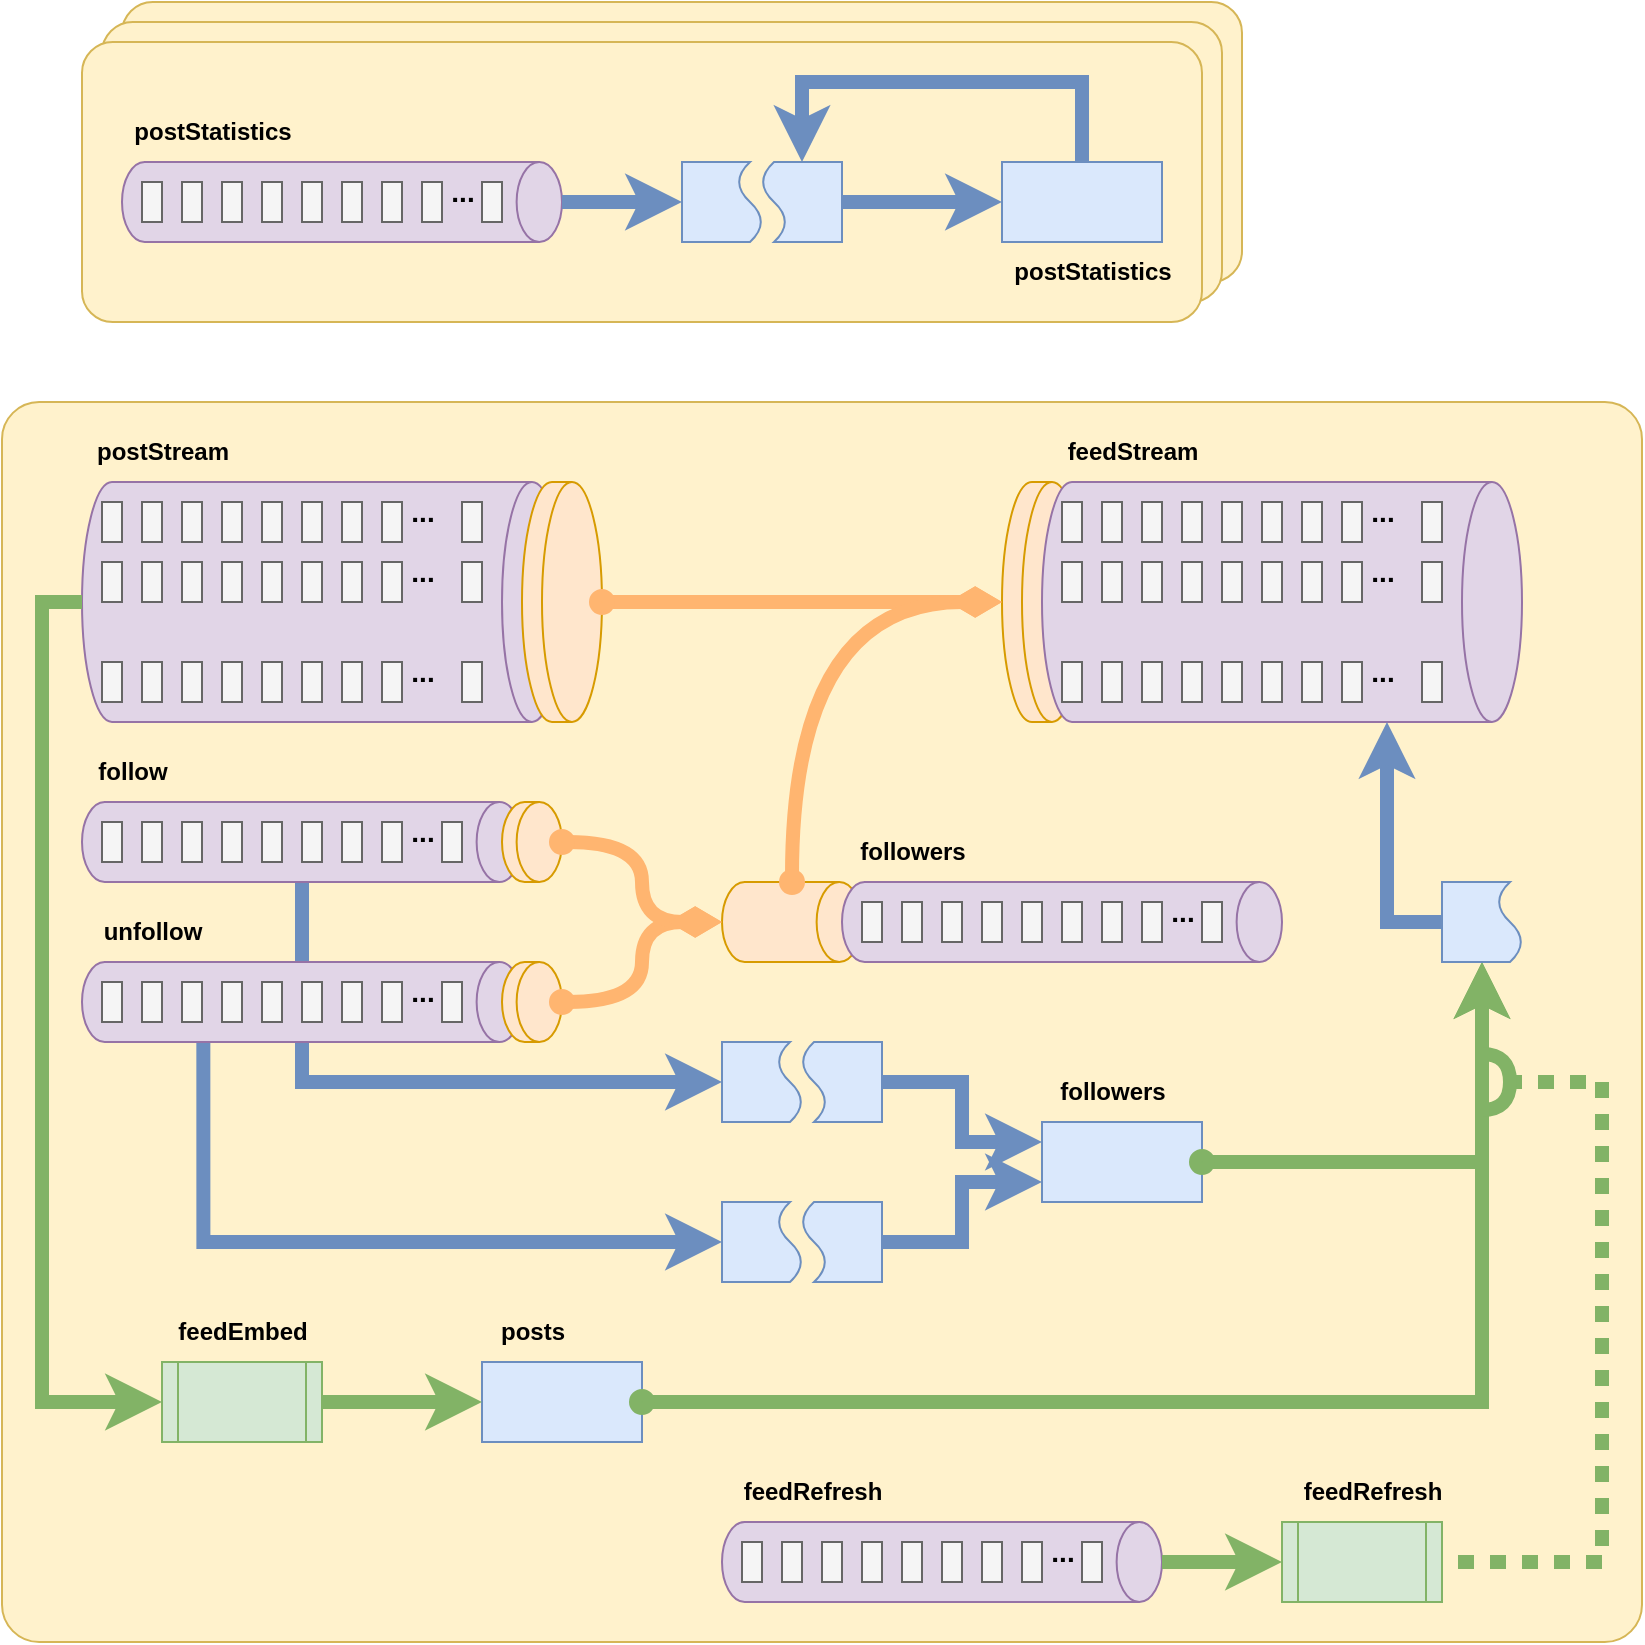<mxfile version="27.1.4">
  <diagram name="Page-1" id="P4cRexchnfpftTeTJ_rp">
    <mxGraphModel dx="1226" dy="629" grid="1" gridSize="10" guides="1" tooltips="1" connect="1" arrows="1" fold="1" page="1" pageScale="1" pageWidth="850" pageHeight="1100" math="0" shadow="0">
      <root>
        <mxCell id="0" />
        <mxCell id="1" parent="0" />
        <mxCell id="mWUIPyh_Am5T3KipkHSC-200" value="" style="rounded=1;whiteSpace=wrap;html=1;arcSize=11;fillColor=#fff2cc;strokeColor=#d6b656;" vertex="1" parent="1">
          <mxGeometry x="60" y="200" width="560" height="140" as="geometry" />
        </mxCell>
        <mxCell id="mWUIPyh_Am5T3KipkHSC-199" value="" style="rounded=1;whiteSpace=wrap;html=1;arcSize=11;fillColor=#fff2cc;strokeColor=#d6b656;" vertex="1" parent="1">
          <mxGeometry x="50" y="210" width="560" height="140" as="geometry" />
        </mxCell>
        <mxCell id="mWUIPyh_Am5T3KipkHSC-198" value="" style="rounded=1;whiteSpace=wrap;html=1;arcSize=11;fillColor=#fff2cc;strokeColor=#d6b656;" vertex="1" parent="1">
          <mxGeometry x="40" y="220" width="560" height="140" as="geometry" />
        </mxCell>
        <mxCell id="mWUIPyh_Am5T3KipkHSC-189" value="" style="rounded=1;whiteSpace=wrap;html=1;arcSize=3;fillColor=#fff2cc;strokeColor=#d6b656;" vertex="1" parent="1">
          <mxGeometry y="400" width="820" height="620" as="geometry" />
        </mxCell>
        <mxCell id="mWUIPyh_Am5T3KipkHSC-136" style="edgeStyle=orthogonalEdgeStyle;rounded=0;orthogonalLoop=1;jettySize=auto;html=1;entryX=0.5;entryY=0;entryDx=0;entryDy=0;exitX=1;exitY=0.5;exitDx=0;exitDy=0;exitPerimeter=0;fillColor=#dae8fc;strokeColor=#6c8ebf;strokeWidth=7;" edge="1" parent="1" source="mWUIPyh_Am5T3KipkHSC-56" target="mWUIPyh_Am5T3KipkHSC-129">
          <mxGeometry relative="1" as="geometry" />
        </mxCell>
        <mxCell id="mWUIPyh_Am5T3KipkHSC-137" style="edgeStyle=orthogonalEdgeStyle;rounded=0;orthogonalLoop=1;jettySize=auto;html=1;entryX=0.5;entryY=0;entryDx=0;entryDy=0;exitX=1;exitY=0;exitDx=0;exitDy=159.328;exitPerimeter=0;fillColor=#dae8fc;strokeColor=#6c8ebf;strokeWidth=7;" edge="1" parent="1" source="mWUIPyh_Am5T3KipkHSC-93" target="mWUIPyh_Am5T3KipkHSC-131">
          <mxGeometry relative="1" as="geometry" />
        </mxCell>
        <mxCell id="mWUIPyh_Am5T3KipkHSC-123" value="" style="shape=cylinder3;whiteSpace=wrap;html=1;boundedLbl=1;backgroundOutline=1;size=15;fillColor=#ffe6cc;strokeColor=#d79b00;direction=south;" vertex="1" parent="1">
          <mxGeometry x="500" y="440" width="40" height="120" as="geometry" />
        </mxCell>
        <mxCell id="mWUIPyh_Am5T3KipkHSC-119" value="" style="shape=cylinder3;whiteSpace=wrap;html=1;boundedLbl=1;backgroundOutline=1;size=11.345;direction=south;fillColor=#ffe6cc;strokeColor=#d79b00;" vertex="1" parent="1">
          <mxGeometry x="360" y="640" width="70" height="40" as="geometry" />
        </mxCell>
        <mxCell id="mWUIPyh_Am5T3KipkHSC-58" value="" style="group" vertex="1" connectable="0" parent="1">
          <mxGeometry x="40" y="600" width="220" height="40" as="geometry" />
        </mxCell>
        <mxCell id="mWUIPyh_Am5T3KipkHSC-56" value="" style="shape=cylinder3;whiteSpace=wrap;html=1;boundedLbl=1;backgroundOutline=1;size=11.345;direction=south;fillColor=#e1d5e7;strokeColor=#9673a6;" vertex="1" parent="mWUIPyh_Am5T3KipkHSC-58">
          <mxGeometry width="220" height="40" as="geometry" />
        </mxCell>
        <mxCell id="mWUIPyh_Am5T3KipkHSC-54" value="" style="group" vertex="1" connectable="0" parent="mWUIPyh_Am5T3KipkHSC-58">
          <mxGeometry x="10" width="190" height="30" as="geometry" />
        </mxCell>
        <mxCell id="mWUIPyh_Am5T3KipkHSC-44" value="" style="rounded=0;whiteSpace=wrap;html=1;fillColor=#f5f5f5;fontColor=#333333;strokeColor=#666666;direction=south;" vertex="1" parent="mWUIPyh_Am5T3KipkHSC-54">
          <mxGeometry y="10" width="10" height="20" as="geometry" />
        </mxCell>
        <mxCell id="mWUIPyh_Am5T3KipkHSC-45" value="" style="rounded=0;whiteSpace=wrap;html=1;fillColor=#f5f5f5;fontColor=#333333;strokeColor=#666666;direction=south;" vertex="1" parent="mWUIPyh_Am5T3KipkHSC-54">
          <mxGeometry x="20" y="10" width="10" height="20" as="geometry" />
        </mxCell>
        <mxCell id="mWUIPyh_Am5T3KipkHSC-46" value="" style="rounded=0;whiteSpace=wrap;html=1;fillColor=#f5f5f5;fontColor=#333333;strokeColor=#666666;direction=south;" vertex="1" parent="mWUIPyh_Am5T3KipkHSC-54">
          <mxGeometry x="40" y="10" width="10" height="20" as="geometry" />
        </mxCell>
        <mxCell id="mWUIPyh_Am5T3KipkHSC-47" value="" style="rounded=0;whiteSpace=wrap;html=1;fillColor=#f5f5f5;fontColor=#333333;strokeColor=#666666;direction=south;" vertex="1" parent="mWUIPyh_Am5T3KipkHSC-54">
          <mxGeometry x="60" y="10" width="10" height="20" as="geometry" />
        </mxCell>
        <mxCell id="mWUIPyh_Am5T3KipkHSC-48" value="" style="rounded=0;whiteSpace=wrap;html=1;fillColor=#f5f5f5;fontColor=#333333;strokeColor=#666666;direction=south;" vertex="1" parent="mWUIPyh_Am5T3KipkHSC-54">
          <mxGeometry x="80" y="10" width="10" height="20" as="geometry" />
        </mxCell>
        <mxCell id="mWUIPyh_Am5T3KipkHSC-49" value="" style="rounded=0;whiteSpace=wrap;html=1;fillColor=#f5f5f5;fontColor=#333333;strokeColor=#666666;direction=south;" vertex="1" parent="mWUIPyh_Am5T3KipkHSC-54">
          <mxGeometry x="100" y="10" width="10" height="20" as="geometry" />
        </mxCell>
        <mxCell id="mWUIPyh_Am5T3KipkHSC-50" value="" style="rounded=0;whiteSpace=wrap;html=1;fillColor=#f5f5f5;fontColor=#333333;strokeColor=#666666;direction=south;" vertex="1" parent="mWUIPyh_Am5T3KipkHSC-54">
          <mxGeometry x="120" y="10" width="10" height="20" as="geometry" />
        </mxCell>
        <mxCell id="mWUIPyh_Am5T3KipkHSC-51" value="" style="rounded=0;whiteSpace=wrap;html=1;fillColor=#f5f5f5;fontColor=#333333;strokeColor=#666666;direction=south;" vertex="1" parent="mWUIPyh_Am5T3KipkHSC-54">
          <mxGeometry x="140" y="10" width="10" height="20" as="geometry" />
        </mxCell>
        <mxCell id="mWUIPyh_Am5T3KipkHSC-52" value="" style="rounded=0;whiteSpace=wrap;html=1;fillColor=#f5f5f5;fontColor=#333333;strokeColor=#666666;direction=south;" vertex="1" parent="mWUIPyh_Am5T3KipkHSC-54">
          <mxGeometry x="170" y="10" width="10" height="20" as="geometry" />
        </mxCell>
        <mxCell id="mWUIPyh_Am5T3KipkHSC-53" value="&lt;b&gt;&lt;font style=&quot;font-size: 14px;&quot;&gt;...&lt;/font&gt;&lt;/b&gt;" style="text;html=1;align=center;verticalAlign=middle;resizable=0;points=[];autosize=1;strokeColor=none;fillColor=none;" vertex="1" parent="mWUIPyh_Am5T3KipkHSC-54">
          <mxGeometry x="140" width="40" height="30" as="geometry" />
        </mxCell>
        <mxCell id="mWUIPyh_Am5T3KipkHSC-55" value="" style="group" vertex="1" connectable="0" parent="1">
          <mxGeometry x="40" y="440" width="240" height="120" as="geometry" />
        </mxCell>
        <mxCell id="mWUIPyh_Am5T3KipkHSC-1" value="" style="shape=cylinder3;whiteSpace=wrap;html=1;boundedLbl=1;backgroundOutline=1;size=15;fillColor=#e1d5e7;strokeColor=#9673a6;direction=south;" vertex="1" parent="mWUIPyh_Am5T3KipkHSC-55">
          <mxGeometry width="240" height="120" as="geometry" />
        </mxCell>
        <mxCell id="mWUIPyh_Am5T3KipkHSC-14" value="" style="rounded=0;whiteSpace=wrap;html=1;fillColor=#f5f5f5;fontColor=#333333;strokeColor=#666666;direction=south;" vertex="1" parent="mWUIPyh_Am5T3KipkHSC-55">
          <mxGeometry x="10" y="10" width="10" height="20" as="geometry" />
        </mxCell>
        <mxCell id="mWUIPyh_Am5T3KipkHSC-15" value="" style="rounded=0;whiteSpace=wrap;html=1;fillColor=#f5f5f5;fontColor=#333333;strokeColor=#666666;direction=south;" vertex="1" parent="mWUIPyh_Am5T3KipkHSC-55">
          <mxGeometry x="30" y="10" width="10" height="20" as="geometry" />
        </mxCell>
        <mxCell id="mWUIPyh_Am5T3KipkHSC-16" value="" style="rounded=0;whiteSpace=wrap;html=1;fillColor=#f5f5f5;fontColor=#333333;strokeColor=#666666;direction=south;" vertex="1" parent="mWUIPyh_Am5T3KipkHSC-55">
          <mxGeometry x="50" y="10" width="10" height="20" as="geometry" />
        </mxCell>
        <mxCell id="mWUIPyh_Am5T3KipkHSC-17" value="" style="rounded=0;whiteSpace=wrap;html=1;fillColor=#f5f5f5;fontColor=#333333;strokeColor=#666666;direction=south;" vertex="1" parent="mWUIPyh_Am5T3KipkHSC-55">
          <mxGeometry x="70" y="10" width="10" height="20" as="geometry" />
        </mxCell>
        <mxCell id="mWUIPyh_Am5T3KipkHSC-18" value="" style="rounded=0;whiteSpace=wrap;html=1;fillColor=#f5f5f5;fontColor=#333333;strokeColor=#666666;direction=south;" vertex="1" parent="mWUIPyh_Am5T3KipkHSC-55">
          <mxGeometry x="90" y="10" width="10" height="20" as="geometry" />
        </mxCell>
        <mxCell id="mWUIPyh_Am5T3KipkHSC-19" value="" style="rounded=0;whiteSpace=wrap;html=1;fillColor=#f5f5f5;fontColor=#333333;strokeColor=#666666;direction=south;" vertex="1" parent="mWUIPyh_Am5T3KipkHSC-55">
          <mxGeometry x="110" y="10" width="10" height="20" as="geometry" />
        </mxCell>
        <mxCell id="mWUIPyh_Am5T3KipkHSC-20" value="" style="rounded=0;whiteSpace=wrap;html=1;fillColor=#f5f5f5;fontColor=#333333;strokeColor=#666666;direction=south;" vertex="1" parent="mWUIPyh_Am5T3KipkHSC-55">
          <mxGeometry x="130" y="10" width="10" height="20" as="geometry" />
        </mxCell>
        <mxCell id="mWUIPyh_Am5T3KipkHSC-21" value="" style="rounded=0;whiteSpace=wrap;html=1;fillColor=#f5f5f5;fontColor=#333333;strokeColor=#666666;direction=south;" vertex="1" parent="mWUIPyh_Am5T3KipkHSC-55">
          <mxGeometry x="150" y="10" width="10" height="20" as="geometry" />
        </mxCell>
        <mxCell id="mWUIPyh_Am5T3KipkHSC-22" value="" style="rounded=0;whiteSpace=wrap;html=1;fillColor=#f5f5f5;fontColor=#333333;strokeColor=#666666;direction=south;" vertex="1" parent="mWUIPyh_Am5T3KipkHSC-55">
          <mxGeometry x="190" y="10" width="10" height="20" as="geometry" />
        </mxCell>
        <mxCell id="mWUIPyh_Am5T3KipkHSC-23" value="&lt;b&gt;&lt;font style=&quot;font-size: 14px;&quot;&gt;...&lt;/font&gt;&lt;/b&gt;" style="text;html=1;align=center;verticalAlign=middle;resizable=0;points=[];autosize=1;strokeColor=none;fillColor=none;" vertex="1" parent="mWUIPyh_Am5T3KipkHSC-55">
          <mxGeometry x="150" width="40" height="30" as="geometry" />
        </mxCell>
        <mxCell id="mWUIPyh_Am5T3KipkHSC-24" value="" style="rounded=0;whiteSpace=wrap;html=1;fillColor=#f5f5f5;fontColor=#333333;strokeColor=#666666;direction=south;" vertex="1" parent="mWUIPyh_Am5T3KipkHSC-55">
          <mxGeometry x="10" y="40" width="10" height="20" as="geometry" />
        </mxCell>
        <mxCell id="mWUIPyh_Am5T3KipkHSC-25" value="" style="rounded=0;whiteSpace=wrap;html=1;fillColor=#f5f5f5;fontColor=#333333;strokeColor=#666666;direction=south;" vertex="1" parent="mWUIPyh_Am5T3KipkHSC-55">
          <mxGeometry x="30" y="40" width="10" height="20" as="geometry" />
        </mxCell>
        <mxCell id="mWUIPyh_Am5T3KipkHSC-26" value="" style="rounded=0;whiteSpace=wrap;html=1;fillColor=#f5f5f5;fontColor=#333333;strokeColor=#666666;direction=south;" vertex="1" parent="mWUIPyh_Am5T3KipkHSC-55">
          <mxGeometry x="50" y="40" width="10" height="20" as="geometry" />
        </mxCell>
        <mxCell id="mWUIPyh_Am5T3KipkHSC-27" value="" style="rounded=0;whiteSpace=wrap;html=1;fillColor=#f5f5f5;fontColor=#333333;strokeColor=#666666;direction=south;" vertex="1" parent="mWUIPyh_Am5T3KipkHSC-55">
          <mxGeometry x="70" y="40" width="10" height="20" as="geometry" />
        </mxCell>
        <mxCell id="mWUIPyh_Am5T3KipkHSC-28" value="" style="rounded=0;whiteSpace=wrap;html=1;fillColor=#f5f5f5;fontColor=#333333;strokeColor=#666666;direction=south;" vertex="1" parent="mWUIPyh_Am5T3KipkHSC-55">
          <mxGeometry x="90" y="40" width="10" height="20" as="geometry" />
        </mxCell>
        <mxCell id="mWUIPyh_Am5T3KipkHSC-29" value="" style="rounded=0;whiteSpace=wrap;html=1;fillColor=#f5f5f5;fontColor=#333333;strokeColor=#666666;direction=south;" vertex="1" parent="mWUIPyh_Am5T3KipkHSC-55">
          <mxGeometry x="110" y="40" width="10" height="20" as="geometry" />
        </mxCell>
        <mxCell id="mWUIPyh_Am5T3KipkHSC-30" value="" style="rounded=0;whiteSpace=wrap;html=1;fillColor=#f5f5f5;fontColor=#333333;strokeColor=#666666;direction=south;" vertex="1" parent="mWUIPyh_Am5T3KipkHSC-55">
          <mxGeometry x="130" y="40" width="10" height="20" as="geometry" />
        </mxCell>
        <mxCell id="mWUIPyh_Am5T3KipkHSC-31" value="" style="rounded=0;whiteSpace=wrap;html=1;fillColor=#f5f5f5;fontColor=#333333;strokeColor=#666666;direction=south;" vertex="1" parent="mWUIPyh_Am5T3KipkHSC-55">
          <mxGeometry x="150" y="40" width="10" height="20" as="geometry" />
        </mxCell>
        <mxCell id="mWUIPyh_Am5T3KipkHSC-32" value="" style="rounded=0;whiteSpace=wrap;html=1;fillColor=#f5f5f5;fontColor=#333333;strokeColor=#666666;direction=south;" vertex="1" parent="mWUIPyh_Am5T3KipkHSC-55">
          <mxGeometry x="190" y="40" width="10" height="20" as="geometry" />
        </mxCell>
        <mxCell id="mWUIPyh_Am5T3KipkHSC-33" value="&lt;b&gt;&lt;font style=&quot;font-size: 14px;&quot;&gt;...&lt;/font&gt;&lt;/b&gt;" style="text;html=1;align=center;verticalAlign=middle;resizable=0;points=[];autosize=1;strokeColor=none;fillColor=none;" vertex="1" parent="mWUIPyh_Am5T3KipkHSC-55">
          <mxGeometry x="150" y="30" width="40" height="30" as="geometry" />
        </mxCell>
        <mxCell id="mWUIPyh_Am5T3KipkHSC-34" value="" style="rounded=0;whiteSpace=wrap;html=1;fillColor=#f5f5f5;fontColor=#333333;strokeColor=#666666;direction=south;" vertex="1" parent="mWUIPyh_Am5T3KipkHSC-55">
          <mxGeometry x="10" y="90" width="10" height="20" as="geometry" />
        </mxCell>
        <mxCell id="mWUIPyh_Am5T3KipkHSC-35" value="" style="rounded=0;whiteSpace=wrap;html=1;fillColor=#f5f5f5;fontColor=#333333;strokeColor=#666666;direction=south;" vertex="1" parent="mWUIPyh_Am5T3KipkHSC-55">
          <mxGeometry x="30" y="90" width="10" height="20" as="geometry" />
        </mxCell>
        <mxCell id="mWUIPyh_Am5T3KipkHSC-36" value="" style="rounded=0;whiteSpace=wrap;html=1;fillColor=#f5f5f5;fontColor=#333333;strokeColor=#666666;direction=south;" vertex="1" parent="mWUIPyh_Am5T3KipkHSC-55">
          <mxGeometry x="50" y="90" width="10" height="20" as="geometry" />
        </mxCell>
        <mxCell id="mWUIPyh_Am5T3KipkHSC-37" value="" style="rounded=0;whiteSpace=wrap;html=1;fillColor=#f5f5f5;fontColor=#333333;strokeColor=#666666;direction=south;" vertex="1" parent="mWUIPyh_Am5T3KipkHSC-55">
          <mxGeometry x="70" y="90" width="10" height="20" as="geometry" />
        </mxCell>
        <mxCell id="mWUIPyh_Am5T3KipkHSC-38" value="" style="rounded=0;whiteSpace=wrap;html=1;fillColor=#f5f5f5;fontColor=#333333;strokeColor=#666666;direction=south;" vertex="1" parent="mWUIPyh_Am5T3KipkHSC-55">
          <mxGeometry x="90" y="90" width="10" height="20" as="geometry" />
        </mxCell>
        <mxCell id="mWUIPyh_Am5T3KipkHSC-39" value="" style="rounded=0;whiteSpace=wrap;html=1;fillColor=#f5f5f5;fontColor=#333333;strokeColor=#666666;direction=south;" vertex="1" parent="mWUIPyh_Am5T3KipkHSC-55">
          <mxGeometry x="110" y="90" width="10" height="20" as="geometry" />
        </mxCell>
        <mxCell id="mWUIPyh_Am5T3KipkHSC-40" value="" style="rounded=0;whiteSpace=wrap;html=1;fillColor=#f5f5f5;fontColor=#333333;strokeColor=#666666;direction=south;" vertex="1" parent="mWUIPyh_Am5T3KipkHSC-55">
          <mxGeometry x="130" y="90" width="10" height="20" as="geometry" />
        </mxCell>
        <mxCell id="mWUIPyh_Am5T3KipkHSC-41" value="" style="rounded=0;whiteSpace=wrap;html=1;fillColor=#f5f5f5;fontColor=#333333;strokeColor=#666666;direction=south;" vertex="1" parent="mWUIPyh_Am5T3KipkHSC-55">
          <mxGeometry x="150" y="90" width="10" height="20" as="geometry" />
        </mxCell>
        <mxCell id="mWUIPyh_Am5T3KipkHSC-42" value="" style="rounded=0;whiteSpace=wrap;html=1;fillColor=#f5f5f5;fontColor=#333333;strokeColor=#666666;direction=south;" vertex="1" parent="mWUIPyh_Am5T3KipkHSC-55">
          <mxGeometry x="190" y="90" width="10" height="20" as="geometry" />
        </mxCell>
        <mxCell id="mWUIPyh_Am5T3KipkHSC-43" value="&lt;b&gt;&lt;font style=&quot;font-size: 14px;&quot;&gt;...&lt;/font&gt;&lt;/b&gt;" style="text;html=1;align=center;verticalAlign=middle;resizable=0;points=[];autosize=1;strokeColor=none;fillColor=none;" vertex="1" parent="mWUIPyh_Am5T3KipkHSC-55">
          <mxGeometry x="150" y="80" width="40" height="30" as="geometry" />
        </mxCell>
        <mxCell id="mWUIPyh_Am5T3KipkHSC-57" value="" style="shape=cylinder3;whiteSpace=wrap;html=1;boundedLbl=1;backgroundOutline=1;size=11.345;direction=south;fillColor=#ffe6cc;strokeColor=#d79b00;" vertex="1" parent="1">
          <mxGeometry x="250" y="600" width="30" height="40" as="geometry" />
        </mxCell>
        <mxCell id="mWUIPyh_Am5T3KipkHSC-59" value="" style="shape=cylinder3;whiteSpace=wrap;html=1;boundedLbl=1;backgroundOutline=1;size=15;fillColor=#ffe6cc;strokeColor=#d79b00;direction=south;" vertex="1" parent="1">
          <mxGeometry x="260" y="440" width="40" height="120" as="geometry" />
        </mxCell>
        <mxCell id="mWUIPyh_Am5T3KipkHSC-60" value="" style="group" vertex="1" connectable="0" parent="1">
          <mxGeometry x="520" y="440" width="240" height="120" as="geometry" />
        </mxCell>
        <mxCell id="mWUIPyh_Am5T3KipkHSC-61" value="" style="shape=cylinder3;whiteSpace=wrap;html=1;boundedLbl=1;backgroundOutline=1;size=15;fillColor=#e1d5e7;strokeColor=#9673a6;direction=south;" vertex="1" parent="mWUIPyh_Am5T3KipkHSC-60">
          <mxGeometry width="240" height="120" as="geometry" />
        </mxCell>
        <mxCell id="mWUIPyh_Am5T3KipkHSC-62" value="" style="rounded=0;whiteSpace=wrap;html=1;fillColor=#f5f5f5;fontColor=#333333;strokeColor=#666666;direction=south;" vertex="1" parent="mWUIPyh_Am5T3KipkHSC-60">
          <mxGeometry x="10" y="10" width="10" height="20" as="geometry" />
        </mxCell>
        <mxCell id="mWUIPyh_Am5T3KipkHSC-63" value="" style="rounded=0;whiteSpace=wrap;html=1;fillColor=#f5f5f5;fontColor=#333333;strokeColor=#666666;direction=south;" vertex="1" parent="mWUIPyh_Am5T3KipkHSC-60">
          <mxGeometry x="30" y="10" width="10" height="20" as="geometry" />
        </mxCell>
        <mxCell id="mWUIPyh_Am5T3KipkHSC-64" value="" style="rounded=0;whiteSpace=wrap;html=1;fillColor=#f5f5f5;fontColor=#333333;strokeColor=#666666;direction=south;" vertex="1" parent="mWUIPyh_Am5T3KipkHSC-60">
          <mxGeometry x="50" y="10" width="10" height="20" as="geometry" />
        </mxCell>
        <mxCell id="mWUIPyh_Am5T3KipkHSC-65" value="" style="rounded=0;whiteSpace=wrap;html=1;fillColor=#f5f5f5;fontColor=#333333;strokeColor=#666666;direction=south;" vertex="1" parent="mWUIPyh_Am5T3KipkHSC-60">
          <mxGeometry x="70" y="10" width="10" height="20" as="geometry" />
        </mxCell>
        <mxCell id="mWUIPyh_Am5T3KipkHSC-66" value="" style="rounded=0;whiteSpace=wrap;html=1;fillColor=#f5f5f5;fontColor=#333333;strokeColor=#666666;direction=south;" vertex="1" parent="mWUIPyh_Am5T3KipkHSC-60">
          <mxGeometry x="90" y="10" width="10" height="20" as="geometry" />
        </mxCell>
        <mxCell id="mWUIPyh_Am5T3KipkHSC-67" value="" style="rounded=0;whiteSpace=wrap;html=1;fillColor=#f5f5f5;fontColor=#333333;strokeColor=#666666;direction=south;" vertex="1" parent="mWUIPyh_Am5T3KipkHSC-60">
          <mxGeometry x="110" y="10" width="10" height="20" as="geometry" />
        </mxCell>
        <mxCell id="mWUIPyh_Am5T3KipkHSC-68" value="" style="rounded=0;whiteSpace=wrap;html=1;fillColor=#f5f5f5;fontColor=#333333;strokeColor=#666666;direction=south;" vertex="1" parent="mWUIPyh_Am5T3KipkHSC-60">
          <mxGeometry x="130" y="10" width="10" height="20" as="geometry" />
        </mxCell>
        <mxCell id="mWUIPyh_Am5T3KipkHSC-69" value="" style="rounded=0;whiteSpace=wrap;html=1;fillColor=#f5f5f5;fontColor=#333333;strokeColor=#666666;direction=south;" vertex="1" parent="mWUIPyh_Am5T3KipkHSC-60">
          <mxGeometry x="150" y="10" width="10" height="20" as="geometry" />
        </mxCell>
        <mxCell id="mWUIPyh_Am5T3KipkHSC-70" value="" style="rounded=0;whiteSpace=wrap;html=1;fillColor=#f5f5f5;fontColor=#333333;strokeColor=#666666;direction=south;" vertex="1" parent="mWUIPyh_Am5T3KipkHSC-60">
          <mxGeometry x="190" y="10" width="10" height="20" as="geometry" />
        </mxCell>
        <mxCell id="mWUIPyh_Am5T3KipkHSC-71" value="&lt;b&gt;&lt;font style=&quot;font-size: 14px;&quot;&gt;...&lt;/font&gt;&lt;/b&gt;" style="text;html=1;align=center;verticalAlign=middle;resizable=0;points=[];autosize=1;strokeColor=none;fillColor=none;" vertex="1" parent="mWUIPyh_Am5T3KipkHSC-60">
          <mxGeometry x="150" width="40" height="30" as="geometry" />
        </mxCell>
        <mxCell id="mWUIPyh_Am5T3KipkHSC-72" value="" style="rounded=0;whiteSpace=wrap;html=1;fillColor=#f5f5f5;fontColor=#333333;strokeColor=#666666;direction=south;" vertex="1" parent="mWUIPyh_Am5T3KipkHSC-60">
          <mxGeometry x="10" y="40" width="10" height="20" as="geometry" />
        </mxCell>
        <mxCell id="mWUIPyh_Am5T3KipkHSC-73" value="" style="rounded=0;whiteSpace=wrap;html=1;fillColor=#f5f5f5;fontColor=#333333;strokeColor=#666666;direction=south;" vertex="1" parent="mWUIPyh_Am5T3KipkHSC-60">
          <mxGeometry x="30" y="40" width="10" height="20" as="geometry" />
        </mxCell>
        <mxCell id="mWUIPyh_Am5T3KipkHSC-74" value="" style="rounded=0;whiteSpace=wrap;html=1;fillColor=#f5f5f5;fontColor=#333333;strokeColor=#666666;direction=south;" vertex="1" parent="mWUIPyh_Am5T3KipkHSC-60">
          <mxGeometry x="50" y="40" width="10" height="20" as="geometry" />
        </mxCell>
        <mxCell id="mWUIPyh_Am5T3KipkHSC-75" value="" style="rounded=0;whiteSpace=wrap;html=1;fillColor=#f5f5f5;fontColor=#333333;strokeColor=#666666;direction=south;" vertex="1" parent="mWUIPyh_Am5T3KipkHSC-60">
          <mxGeometry x="70" y="40" width="10" height="20" as="geometry" />
        </mxCell>
        <mxCell id="mWUIPyh_Am5T3KipkHSC-76" value="" style="rounded=0;whiteSpace=wrap;html=1;fillColor=#f5f5f5;fontColor=#333333;strokeColor=#666666;direction=south;" vertex="1" parent="mWUIPyh_Am5T3KipkHSC-60">
          <mxGeometry x="90" y="40" width="10" height="20" as="geometry" />
        </mxCell>
        <mxCell id="mWUIPyh_Am5T3KipkHSC-77" value="" style="rounded=0;whiteSpace=wrap;html=1;fillColor=#f5f5f5;fontColor=#333333;strokeColor=#666666;direction=south;" vertex="1" parent="mWUIPyh_Am5T3KipkHSC-60">
          <mxGeometry x="110" y="40" width="10" height="20" as="geometry" />
        </mxCell>
        <mxCell id="mWUIPyh_Am5T3KipkHSC-78" value="" style="rounded=0;whiteSpace=wrap;html=1;fillColor=#f5f5f5;fontColor=#333333;strokeColor=#666666;direction=south;" vertex="1" parent="mWUIPyh_Am5T3KipkHSC-60">
          <mxGeometry x="130" y="40" width="10" height="20" as="geometry" />
        </mxCell>
        <mxCell id="mWUIPyh_Am5T3KipkHSC-79" value="" style="rounded=0;whiteSpace=wrap;html=1;fillColor=#f5f5f5;fontColor=#333333;strokeColor=#666666;direction=south;" vertex="1" parent="mWUIPyh_Am5T3KipkHSC-60">
          <mxGeometry x="150" y="40" width="10" height="20" as="geometry" />
        </mxCell>
        <mxCell id="mWUIPyh_Am5T3KipkHSC-80" value="" style="rounded=0;whiteSpace=wrap;html=1;fillColor=#f5f5f5;fontColor=#333333;strokeColor=#666666;direction=south;" vertex="1" parent="mWUIPyh_Am5T3KipkHSC-60">
          <mxGeometry x="190" y="40" width="10" height="20" as="geometry" />
        </mxCell>
        <mxCell id="mWUIPyh_Am5T3KipkHSC-81" value="&lt;b&gt;&lt;font style=&quot;font-size: 14px;&quot;&gt;...&lt;/font&gt;&lt;/b&gt;" style="text;html=1;align=center;verticalAlign=middle;resizable=0;points=[];autosize=1;strokeColor=none;fillColor=none;" vertex="1" parent="mWUIPyh_Am5T3KipkHSC-60">
          <mxGeometry x="150" y="30" width="40" height="30" as="geometry" />
        </mxCell>
        <mxCell id="mWUIPyh_Am5T3KipkHSC-82" value="" style="rounded=0;whiteSpace=wrap;html=1;fillColor=#f5f5f5;fontColor=#333333;strokeColor=#666666;direction=south;" vertex="1" parent="mWUIPyh_Am5T3KipkHSC-60">
          <mxGeometry x="10" y="90" width="10" height="20" as="geometry" />
        </mxCell>
        <mxCell id="mWUIPyh_Am5T3KipkHSC-83" value="" style="rounded=0;whiteSpace=wrap;html=1;fillColor=#f5f5f5;fontColor=#333333;strokeColor=#666666;direction=south;" vertex="1" parent="mWUIPyh_Am5T3KipkHSC-60">
          <mxGeometry x="30" y="90" width="10" height="20" as="geometry" />
        </mxCell>
        <mxCell id="mWUIPyh_Am5T3KipkHSC-84" value="" style="rounded=0;whiteSpace=wrap;html=1;fillColor=#f5f5f5;fontColor=#333333;strokeColor=#666666;direction=south;" vertex="1" parent="mWUIPyh_Am5T3KipkHSC-60">
          <mxGeometry x="50" y="90" width="10" height="20" as="geometry" />
        </mxCell>
        <mxCell id="mWUIPyh_Am5T3KipkHSC-85" value="" style="rounded=0;whiteSpace=wrap;html=1;fillColor=#f5f5f5;fontColor=#333333;strokeColor=#666666;direction=south;" vertex="1" parent="mWUIPyh_Am5T3KipkHSC-60">
          <mxGeometry x="70" y="90" width="10" height="20" as="geometry" />
        </mxCell>
        <mxCell id="mWUIPyh_Am5T3KipkHSC-86" value="" style="rounded=0;whiteSpace=wrap;html=1;fillColor=#f5f5f5;fontColor=#333333;strokeColor=#666666;direction=south;" vertex="1" parent="mWUIPyh_Am5T3KipkHSC-60">
          <mxGeometry x="90" y="90" width="10" height="20" as="geometry" />
        </mxCell>
        <mxCell id="mWUIPyh_Am5T3KipkHSC-87" value="" style="rounded=0;whiteSpace=wrap;html=1;fillColor=#f5f5f5;fontColor=#333333;strokeColor=#666666;direction=south;" vertex="1" parent="mWUIPyh_Am5T3KipkHSC-60">
          <mxGeometry x="110" y="90" width="10" height="20" as="geometry" />
        </mxCell>
        <mxCell id="mWUIPyh_Am5T3KipkHSC-88" value="" style="rounded=0;whiteSpace=wrap;html=1;fillColor=#f5f5f5;fontColor=#333333;strokeColor=#666666;direction=south;" vertex="1" parent="mWUIPyh_Am5T3KipkHSC-60">
          <mxGeometry x="130" y="90" width="10" height="20" as="geometry" />
        </mxCell>
        <mxCell id="mWUIPyh_Am5T3KipkHSC-89" value="" style="rounded=0;whiteSpace=wrap;html=1;fillColor=#f5f5f5;fontColor=#333333;strokeColor=#666666;direction=south;" vertex="1" parent="mWUIPyh_Am5T3KipkHSC-60">
          <mxGeometry x="150" y="90" width="10" height="20" as="geometry" />
        </mxCell>
        <mxCell id="mWUIPyh_Am5T3KipkHSC-90" value="" style="rounded=0;whiteSpace=wrap;html=1;fillColor=#f5f5f5;fontColor=#333333;strokeColor=#666666;direction=south;" vertex="1" parent="mWUIPyh_Am5T3KipkHSC-60">
          <mxGeometry x="190" y="90" width="10" height="20" as="geometry" />
        </mxCell>
        <mxCell id="mWUIPyh_Am5T3KipkHSC-91" value="&lt;b&gt;&lt;font style=&quot;font-size: 14px;&quot;&gt;...&lt;/font&gt;&lt;/b&gt;" style="text;html=1;align=center;verticalAlign=middle;resizable=0;points=[];autosize=1;strokeColor=none;fillColor=none;" vertex="1" parent="mWUIPyh_Am5T3KipkHSC-60">
          <mxGeometry x="150" y="80" width="40" height="30" as="geometry" />
        </mxCell>
        <mxCell id="mWUIPyh_Am5T3KipkHSC-92" value="" style="group" vertex="1" connectable="0" parent="1">
          <mxGeometry x="40" y="680" width="220" height="40" as="geometry" />
        </mxCell>
        <mxCell id="mWUIPyh_Am5T3KipkHSC-93" value="" style="shape=cylinder3;whiteSpace=wrap;html=1;boundedLbl=1;backgroundOutline=1;size=11.345;direction=south;fillColor=#e1d5e7;strokeColor=#9673a6;" vertex="1" parent="mWUIPyh_Am5T3KipkHSC-92">
          <mxGeometry width="220" height="40" as="geometry" />
        </mxCell>
        <mxCell id="mWUIPyh_Am5T3KipkHSC-94" value="" style="group" vertex="1" connectable="0" parent="mWUIPyh_Am5T3KipkHSC-92">
          <mxGeometry x="10" width="190" height="30" as="geometry" />
        </mxCell>
        <mxCell id="mWUIPyh_Am5T3KipkHSC-95" value="" style="rounded=0;whiteSpace=wrap;html=1;fillColor=#f5f5f5;fontColor=#333333;strokeColor=#666666;direction=south;" vertex="1" parent="mWUIPyh_Am5T3KipkHSC-94">
          <mxGeometry y="10" width="10" height="20" as="geometry" />
        </mxCell>
        <mxCell id="mWUIPyh_Am5T3KipkHSC-96" value="" style="rounded=0;whiteSpace=wrap;html=1;fillColor=#f5f5f5;fontColor=#333333;strokeColor=#666666;direction=south;" vertex="1" parent="mWUIPyh_Am5T3KipkHSC-94">
          <mxGeometry x="20" y="10" width="10" height="20" as="geometry" />
        </mxCell>
        <mxCell id="mWUIPyh_Am5T3KipkHSC-97" value="" style="rounded=0;whiteSpace=wrap;html=1;fillColor=#f5f5f5;fontColor=#333333;strokeColor=#666666;direction=south;" vertex="1" parent="mWUIPyh_Am5T3KipkHSC-94">
          <mxGeometry x="40" y="10" width="10" height="20" as="geometry" />
        </mxCell>
        <mxCell id="mWUIPyh_Am5T3KipkHSC-98" value="" style="rounded=0;whiteSpace=wrap;html=1;fillColor=#f5f5f5;fontColor=#333333;strokeColor=#666666;direction=south;" vertex="1" parent="mWUIPyh_Am5T3KipkHSC-94">
          <mxGeometry x="60" y="10" width="10" height="20" as="geometry" />
        </mxCell>
        <mxCell id="mWUIPyh_Am5T3KipkHSC-99" value="" style="rounded=0;whiteSpace=wrap;html=1;fillColor=#f5f5f5;fontColor=#333333;strokeColor=#666666;direction=south;" vertex="1" parent="mWUIPyh_Am5T3KipkHSC-94">
          <mxGeometry x="80" y="10" width="10" height="20" as="geometry" />
        </mxCell>
        <mxCell id="mWUIPyh_Am5T3KipkHSC-100" value="" style="rounded=0;whiteSpace=wrap;html=1;fillColor=#f5f5f5;fontColor=#333333;strokeColor=#666666;direction=south;" vertex="1" parent="mWUIPyh_Am5T3KipkHSC-94">
          <mxGeometry x="100" y="10" width="10" height="20" as="geometry" />
        </mxCell>
        <mxCell id="mWUIPyh_Am5T3KipkHSC-101" value="" style="rounded=0;whiteSpace=wrap;html=1;fillColor=#f5f5f5;fontColor=#333333;strokeColor=#666666;direction=south;" vertex="1" parent="mWUIPyh_Am5T3KipkHSC-94">
          <mxGeometry x="120" y="10" width="10" height="20" as="geometry" />
        </mxCell>
        <mxCell id="mWUIPyh_Am5T3KipkHSC-102" value="" style="rounded=0;whiteSpace=wrap;html=1;fillColor=#f5f5f5;fontColor=#333333;strokeColor=#666666;direction=south;" vertex="1" parent="mWUIPyh_Am5T3KipkHSC-94">
          <mxGeometry x="140" y="10" width="10" height="20" as="geometry" />
        </mxCell>
        <mxCell id="mWUIPyh_Am5T3KipkHSC-103" value="" style="rounded=0;whiteSpace=wrap;html=1;fillColor=#f5f5f5;fontColor=#333333;strokeColor=#666666;direction=south;" vertex="1" parent="mWUIPyh_Am5T3KipkHSC-94">
          <mxGeometry x="170" y="10" width="10" height="20" as="geometry" />
        </mxCell>
        <mxCell id="mWUIPyh_Am5T3KipkHSC-104" value="&lt;b&gt;&lt;font style=&quot;font-size: 14px;&quot;&gt;...&lt;/font&gt;&lt;/b&gt;" style="text;html=1;align=center;verticalAlign=middle;resizable=0;points=[];autosize=1;strokeColor=none;fillColor=none;" vertex="1" parent="mWUIPyh_Am5T3KipkHSC-94">
          <mxGeometry x="140" width="40" height="30" as="geometry" />
        </mxCell>
        <mxCell id="mWUIPyh_Am5T3KipkHSC-105" value="" style="shape=cylinder3;whiteSpace=wrap;html=1;boundedLbl=1;backgroundOutline=1;size=11.345;direction=south;fillColor=#ffe6cc;strokeColor=#d79b00;" vertex="1" parent="1">
          <mxGeometry x="250" y="680" width="30" height="40" as="geometry" />
        </mxCell>
        <mxCell id="mWUIPyh_Am5T3KipkHSC-106" value="" style="group" vertex="1" connectable="0" parent="1">
          <mxGeometry x="420" y="640" width="220" height="40" as="geometry" />
        </mxCell>
        <mxCell id="mWUIPyh_Am5T3KipkHSC-107" value="" style="shape=cylinder3;whiteSpace=wrap;html=1;boundedLbl=1;backgroundOutline=1;size=11.345;direction=south;fillColor=#e1d5e7;strokeColor=#9673a6;" vertex="1" parent="mWUIPyh_Am5T3KipkHSC-106">
          <mxGeometry width="220" height="40" as="geometry" />
        </mxCell>
        <mxCell id="mWUIPyh_Am5T3KipkHSC-108" value="" style="group" vertex="1" connectable="0" parent="mWUIPyh_Am5T3KipkHSC-106">
          <mxGeometry x="10" width="190" height="30" as="geometry" />
        </mxCell>
        <mxCell id="mWUIPyh_Am5T3KipkHSC-109" value="" style="rounded=0;whiteSpace=wrap;html=1;fillColor=#f5f5f5;fontColor=#333333;strokeColor=#666666;direction=south;" vertex="1" parent="mWUIPyh_Am5T3KipkHSC-108">
          <mxGeometry y="10" width="10" height="20" as="geometry" />
        </mxCell>
        <mxCell id="mWUIPyh_Am5T3KipkHSC-110" value="" style="rounded=0;whiteSpace=wrap;html=1;fillColor=#f5f5f5;fontColor=#333333;strokeColor=#666666;direction=south;" vertex="1" parent="mWUIPyh_Am5T3KipkHSC-108">
          <mxGeometry x="20" y="10" width="10" height="20" as="geometry" />
        </mxCell>
        <mxCell id="mWUIPyh_Am5T3KipkHSC-111" value="" style="rounded=0;whiteSpace=wrap;html=1;fillColor=#f5f5f5;fontColor=#333333;strokeColor=#666666;direction=south;" vertex="1" parent="mWUIPyh_Am5T3KipkHSC-108">
          <mxGeometry x="40" y="10" width="10" height="20" as="geometry" />
        </mxCell>
        <mxCell id="mWUIPyh_Am5T3KipkHSC-112" value="" style="rounded=0;whiteSpace=wrap;html=1;fillColor=#f5f5f5;fontColor=#333333;strokeColor=#666666;direction=south;" vertex="1" parent="mWUIPyh_Am5T3KipkHSC-108">
          <mxGeometry x="60" y="10" width="10" height="20" as="geometry" />
        </mxCell>
        <mxCell id="mWUIPyh_Am5T3KipkHSC-113" value="" style="rounded=0;whiteSpace=wrap;html=1;fillColor=#f5f5f5;fontColor=#333333;strokeColor=#666666;direction=south;" vertex="1" parent="mWUIPyh_Am5T3KipkHSC-108">
          <mxGeometry x="80" y="10" width="10" height="20" as="geometry" />
        </mxCell>
        <mxCell id="mWUIPyh_Am5T3KipkHSC-114" value="" style="rounded=0;whiteSpace=wrap;html=1;fillColor=#f5f5f5;fontColor=#333333;strokeColor=#666666;direction=south;" vertex="1" parent="mWUIPyh_Am5T3KipkHSC-108">
          <mxGeometry x="100" y="10" width="10" height="20" as="geometry" />
        </mxCell>
        <mxCell id="mWUIPyh_Am5T3KipkHSC-115" value="" style="rounded=0;whiteSpace=wrap;html=1;fillColor=#f5f5f5;fontColor=#333333;strokeColor=#666666;direction=south;" vertex="1" parent="mWUIPyh_Am5T3KipkHSC-108">
          <mxGeometry x="120" y="10" width="10" height="20" as="geometry" />
        </mxCell>
        <mxCell id="mWUIPyh_Am5T3KipkHSC-116" value="" style="rounded=0;whiteSpace=wrap;html=1;fillColor=#f5f5f5;fontColor=#333333;strokeColor=#666666;direction=south;" vertex="1" parent="mWUIPyh_Am5T3KipkHSC-108">
          <mxGeometry x="140" y="10" width="10" height="20" as="geometry" />
        </mxCell>
        <mxCell id="mWUIPyh_Am5T3KipkHSC-117" value="" style="rounded=0;whiteSpace=wrap;html=1;fillColor=#f5f5f5;fontColor=#333333;strokeColor=#666666;direction=south;" vertex="1" parent="mWUIPyh_Am5T3KipkHSC-108">
          <mxGeometry x="170" y="10" width="10" height="20" as="geometry" />
        </mxCell>
        <mxCell id="mWUIPyh_Am5T3KipkHSC-118" value="&lt;b&gt;&lt;font style=&quot;font-size: 14px;&quot;&gt;...&lt;/font&gt;&lt;/b&gt;" style="text;html=1;align=center;verticalAlign=middle;resizable=0;points=[];autosize=1;strokeColor=none;fillColor=none;" vertex="1" parent="mWUIPyh_Am5T3KipkHSC-108">
          <mxGeometry x="140" width="40" height="30" as="geometry" />
        </mxCell>
        <mxCell id="mWUIPyh_Am5T3KipkHSC-120" style="edgeStyle=orthogonalEdgeStyle;rounded=0;orthogonalLoop=1;jettySize=auto;html=1;entryX=0.5;entryY=1;entryDx=0;entryDy=0;entryPerimeter=0;fillColor=#ffe6cc;strokeColor=#FFB570;curved=1;endArrow=diamondThin;endFill=1;startArrow=oval;startFill=1;strokeWidth=7;" edge="1" parent="1" source="mWUIPyh_Am5T3KipkHSC-105" target="mWUIPyh_Am5T3KipkHSC-119">
          <mxGeometry relative="1" as="geometry" />
        </mxCell>
        <mxCell id="mWUIPyh_Am5T3KipkHSC-122" style="edgeStyle=orthogonalEdgeStyle;rounded=0;orthogonalLoop=1;jettySize=auto;html=1;entryX=0.5;entryY=1;entryDx=0;entryDy=0;entryPerimeter=0;fillColor=#ffe6cc;strokeColor=#FFB570;curved=1;endArrow=diamondThin;endFill=1;startArrow=oval;startFill=1;strokeWidth=7;" edge="1" parent="1" source="mWUIPyh_Am5T3KipkHSC-57" target="mWUIPyh_Am5T3KipkHSC-119">
          <mxGeometry relative="1" as="geometry" />
        </mxCell>
        <mxCell id="mWUIPyh_Am5T3KipkHSC-125" style="edgeStyle=orthogonalEdgeStyle;rounded=0;orthogonalLoop=1;jettySize=auto;html=1;entryX=0.5;entryY=1;entryDx=0;entryDy=0;entryPerimeter=0;fillColor=#ffe6cc;strokeColor=#FFB570;curved=1;endArrow=diamondThin;endFill=1;startArrow=oval;startFill=1;strokeWidth=7;exitX=0.5;exitY=0;exitDx=0;exitDy=0;exitPerimeter=0;" edge="1" parent="1" source="mWUIPyh_Am5T3KipkHSC-59" target="mWUIPyh_Am5T3KipkHSC-123">
          <mxGeometry relative="1" as="geometry">
            <mxPoint x="330" y="260" as="sourcePoint" />
            <mxPoint x="410" y="300" as="targetPoint" />
          </mxGeometry>
        </mxCell>
        <mxCell id="mWUIPyh_Am5T3KipkHSC-126" style="edgeStyle=orthogonalEdgeStyle;rounded=0;orthogonalLoop=1;jettySize=auto;html=1;entryX=0.5;entryY=1;entryDx=0;entryDy=0;entryPerimeter=0;fillColor=#ffe6cc;strokeColor=#FFB570;curved=1;endArrow=diamondThin;endFill=1;startArrow=oval;startFill=1;strokeWidth=7;exitX=0;exitY=0.5;exitDx=0;exitDy=0;exitPerimeter=0;" edge="1" parent="1" source="mWUIPyh_Am5T3KipkHSC-119" target="mWUIPyh_Am5T3KipkHSC-123">
          <mxGeometry relative="1" as="geometry">
            <mxPoint x="390" y="490" as="sourcePoint" />
            <mxPoint x="510" y="490" as="targetPoint" />
          </mxGeometry>
        </mxCell>
        <mxCell id="mWUIPyh_Am5T3KipkHSC-133" style="edgeStyle=orthogonalEdgeStyle;rounded=0;orthogonalLoop=1;jettySize=auto;html=1;entryX=0;entryY=0.25;entryDx=0;entryDy=0;fillColor=#dae8fc;strokeColor=#6c8ebf;strokeWidth=7;" edge="1" parent="1" source="mWUIPyh_Am5T3KipkHSC-127" target="mWUIPyh_Am5T3KipkHSC-132">
          <mxGeometry relative="1" as="geometry" />
        </mxCell>
        <mxCell id="mWUIPyh_Am5T3KipkHSC-127" value="" style="shape=document;whiteSpace=wrap;html=1;boundedLbl=1;direction=south;fillColor=#dae8fc;strokeColor=#6c8ebf;" vertex="1" parent="1">
          <mxGeometry x="400" y="720" width="40" height="40" as="geometry" />
        </mxCell>
        <mxCell id="mWUIPyh_Am5T3KipkHSC-129" value="" style="shape=document;whiteSpace=wrap;html=1;boundedLbl=1;direction=north;fillColor=#dae8fc;strokeColor=#6c8ebf;" vertex="1" parent="1">
          <mxGeometry x="360" y="720" width="40" height="40" as="geometry" />
        </mxCell>
        <mxCell id="mWUIPyh_Am5T3KipkHSC-135" style="edgeStyle=orthogonalEdgeStyle;rounded=0;orthogonalLoop=1;jettySize=auto;html=1;entryX=0;entryY=0.75;entryDx=0;entryDy=0;fillColor=#dae8fc;strokeColor=#6c8ebf;strokeWidth=7;" edge="1" parent="1" source="mWUIPyh_Am5T3KipkHSC-130" target="mWUIPyh_Am5T3KipkHSC-132">
          <mxGeometry relative="1" as="geometry" />
        </mxCell>
        <mxCell id="mWUIPyh_Am5T3KipkHSC-130" value="" style="shape=document;whiteSpace=wrap;html=1;boundedLbl=1;direction=south;fillColor=#dae8fc;strokeColor=#6c8ebf;" vertex="1" parent="1">
          <mxGeometry x="400" y="800" width="40" height="40" as="geometry" />
        </mxCell>
        <mxCell id="mWUIPyh_Am5T3KipkHSC-131" value="" style="shape=document;whiteSpace=wrap;html=1;boundedLbl=1;direction=north;fillColor=#dae8fc;strokeColor=#6c8ebf;" vertex="1" parent="1">
          <mxGeometry x="360" y="800" width="40" height="40" as="geometry" />
        </mxCell>
        <mxCell id="mWUIPyh_Am5T3KipkHSC-132" value="" style="rounded=0;whiteSpace=wrap;html=1;fillColor=#dae8fc;strokeColor=#6c8ebf;" vertex="1" parent="1">
          <mxGeometry x="520" y="760" width="80" height="40" as="geometry" />
        </mxCell>
        <mxCell id="mWUIPyh_Am5T3KipkHSC-138" value="followers" style="text;html=1;align=center;verticalAlign=middle;resizable=0;points=[];autosize=1;strokeColor=none;fillColor=none;fontStyle=1" vertex="1" parent="1">
          <mxGeometry x="520" y="730" width="70" height="30" as="geometry" />
        </mxCell>
        <mxCell id="mWUIPyh_Am5T3KipkHSC-139" value="followers" style="text;html=1;align=center;verticalAlign=middle;resizable=0;points=[];autosize=1;strokeColor=none;fillColor=none;fontStyle=1" vertex="1" parent="1">
          <mxGeometry x="420" y="610" width="70" height="30" as="geometry" />
        </mxCell>
        <mxCell id="mWUIPyh_Am5T3KipkHSC-140" value="follow" style="text;html=1;align=center;verticalAlign=middle;resizable=0;points=[];autosize=1;strokeColor=none;fillColor=none;fontStyle=1" vertex="1" parent="1">
          <mxGeometry x="40" y="570" width="50" height="30" as="geometry" />
        </mxCell>
        <mxCell id="mWUIPyh_Am5T3KipkHSC-141" value="unfollow" style="text;html=1;align=center;verticalAlign=middle;resizable=0;points=[];autosize=1;strokeColor=none;fillColor=none;fontStyle=1" vertex="1" parent="1">
          <mxGeometry x="40" y="650" width="70" height="30" as="geometry" />
        </mxCell>
        <mxCell id="mWUIPyh_Am5T3KipkHSC-142" value="postStream" style="text;html=1;align=center;verticalAlign=middle;resizable=0;points=[];autosize=1;strokeColor=none;fillColor=none;fontStyle=1" vertex="1" parent="1">
          <mxGeometry x="40" y="410" width="80" height="30" as="geometry" />
        </mxCell>
        <mxCell id="mWUIPyh_Am5T3KipkHSC-143" value="feedStream" style="text;html=1;align=center;verticalAlign=middle;resizable=0;points=[];autosize=1;strokeColor=none;fillColor=none;fontStyle=1" vertex="1" parent="1">
          <mxGeometry x="520" y="410" width="90" height="30" as="geometry" />
        </mxCell>
        <mxCell id="mWUIPyh_Am5T3KipkHSC-147" value="" style="rounded=0;whiteSpace=wrap;html=1;fillColor=#dae8fc;strokeColor=#6c8ebf;" vertex="1" parent="1">
          <mxGeometry x="240" y="880" width="80" height="40" as="geometry" />
        </mxCell>
        <mxCell id="mWUIPyh_Am5T3KipkHSC-148" value="posts" style="text;html=1;align=center;verticalAlign=middle;resizable=0;points=[];autosize=1;strokeColor=none;fillColor=none;fontStyle=1" vertex="1" parent="1">
          <mxGeometry x="240" y="850" width="50" height="30" as="geometry" />
        </mxCell>
        <mxCell id="mWUIPyh_Am5T3KipkHSC-151" style="edgeStyle=orthogonalEdgeStyle;rounded=0;orthogonalLoop=1;jettySize=auto;html=1;entryX=0;entryY=0.5;entryDx=0;entryDy=0;fillColor=#d5e8d4;strokeColor=#82b366;strokeWidth=7;" edge="1" parent="1" source="mWUIPyh_Am5T3KipkHSC-149" target="mWUIPyh_Am5T3KipkHSC-147">
          <mxGeometry relative="1" as="geometry" />
        </mxCell>
        <mxCell id="mWUIPyh_Am5T3KipkHSC-149" value="" style="shape=process;whiteSpace=wrap;html=1;backgroundOutline=1;fillColor=#d5e8d4;strokeColor=#82b366;" vertex="1" parent="1">
          <mxGeometry x="80" y="880" width="80" height="40" as="geometry" />
        </mxCell>
        <mxCell id="mWUIPyh_Am5T3KipkHSC-150" value="feedEmbed" style="text;html=1;align=center;verticalAlign=middle;resizable=0;points=[];autosize=1;strokeColor=none;fillColor=none;fontStyle=1" vertex="1" parent="1">
          <mxGeometry x="80" y="850" width="80" height="30" as="geometry" />
        </mxCell>
        <mxCell id="mWUIPyh_Am5T3KipkHSC-152" style="edgeStyle=orthogonalEdgeStyle;rounded=0;orthogonalLoop=1;jettySize=auto;html=1;entryX=0;entryY=0.5;entryDx=0;entryDy=0;exitX=0.5;exitY=1;exitDx=0;exitDy=0;exitPerimeter=0;fillColor=#d5e8d4;strokeColor=#82b366;strokeWidth=7;" edge="1" parent="1" source="mWUIPyh_Am5T3KipkHSC-1" target="mWUIPyh_Am5T3KipkHSC-149">
          <mxGeometry relative="1" as="geometry" />
        </mxCell>
        <mxCell id="mWUIPyh_Am5T3KipkHSC-154" style="edgeStyle=orthogonalEdgeStyle;rounded=0;orthogonalLoop=1;jettySize=auto;html=1;entryX=0;entryY=0.5;entryDx=0;entryDy=0;exitX=1;exitY=0.5;exitDx=0;exitDy=0;fillColor=#d5e8d4;strokeColor=#82b366;strokeWidth=7;startArrow=oval;startFill=1;" edge="1" parent="1" source="mWUIPyh_Am5T3KipkHSC-132" target="mWUIPyh_Am5T3KipkHSC-155">
          <mxGeometry relative="1" as="geometry">
            <mxPoint x="690" y="560" as="targetPoint" />
          </mxGeometry>
        </mxCell>
        <mxCell id="mWUIPyh_Am5T3KipkHSC-153" style="edgeStyle=orthogonalEdgeStyle;rounded=0;orthogonalLoop=1;jettySize=auto;html=1;entryX=0;entryY=0.5;entryDx=0;entryDy=0;exitX=1;exitY=0.5;exitDx=0;exitDy=0;fillColor=#d5e8d4;strokeColor=#82b366;strokeWidth=7;startArrow=oval;startFill=1;" edge="1" parent="1" source="mWUIPyh_Am5T3KipkHSC-147" target="mWUIPyh_Am5T3KipkHSC-155">
          <mxGeometry relative="1" as="geometry">
            <Array as="points">
              <mxPoint x="740" y="900" />
            </Array>
          </mxGeometry>
        </mxCell>
        <mxCell id="mWUIPyh_Am5T3KipkHSC-155" value="" style="shape=document;whiteSpace=wrap;html=1;boundedLbl=1;direction=north;fillColor=#dae8fc;strokeColor=#6c8ebf;" vertex="1" parent="1">
          <mxGeometry x="720" y="640" width="40" height="40" as="geometry" />
        </mxCell>
        <mxCell id="mWUIPyh_Am5T3KipkHSC-156" style="edgeStyle=orthogonalEdgeStyle;rounded=0;orthogonalLoop=1;jettySize=auto;html=1;entryX=1;entryY=0;entryDx=0;entryDy=67.5;entryPerimeter=0;fillColor=#dae8fc;strokeColor=#6c8ebf;strokeWidth=7;exitX=0.5;exitY=0;exitDx=0;exitDy=0;" edge="1" parent="1" source="mWUIPyh_Am5T3KipkHSC-155" target="mWUIPyh_Am5T3KipkHSC-61">
          <mxGeometry relative="1" as="geometry" />
        </mxCell>
        <mxCell id="mWUIPyh_Am5T3KipkHSC-157" value="" style="group" vertex="1" connectable="0" parent="1">
          <mxGeometry x="360" y="960" width="220" height="40" as="geometry" />
        </mxCell>
        <mxCell id="mWUIPyh_Am5T3KipkHSC-158" value="" style="shape=cylinder3;whiteSpace=wrap;html=1;boundedLbl=1;backgroundOutline=1;size=11.345;direction=south;fillColor=#e1d5e7;strokeColor=#9673a6;" vertex="1" parent="mWUIPyh_Am5T3KipkHSC-157">
          <mxGeometry width="220" height="40" as="geometry" />
        </mxCell>
        <mxCell id="mWUIPyh_Am5T3KipkHSC-159" value="" style="group" vertex="1" connectable="0" parent="mWUIPyh_Am5T3KipkHSC-157">
          <mxGeometry x="10" width="190" height="30" as="geometry" />
        </mxCell>
        <mxCell id="mWUIPyh_Am5T3KipkHSC-160" value="" style="rounded=0;whiteSpace=wrap;html=1;fillColor=#f5f5f5;fontColor=#333333;strokeColor=#666666;direction=south;" vertex="1" parent="mWUIPyh_Am5T3KipkHSC-159">
          <mxGeometry y="10" width="10" height="20" as="geometry" />
        </mxCell>
        <mxCell id="mWUIPyh_Am5T3KipkHSC-161" value="" style="rounded=0;whiteSpace=wrap;html=1;fillColor=#f5f5f5;fontColor=#333333;strokeColor=#666666;direction=south;" vertex="1" parent="mWUIPyh_Am5T3KipkHSC-159">
          <mxGeometry x="20" y="10" width="10" height="20" as="geometry" />
        </mxCell>
        <mxCell id="mWUIPyh_Am5T3KipkHSC-162" value="" style="rounded=0;whiteSpace=wrap;html=1;fillColor=#f5f5f5;fontColor=#333333;strokeColor=#666666;direction=south;" vertex="1" parent="mWUIPyh_Am5T3KipkHSC-159">
          <mxGeometry x="40" y="10" width="10" height="20" as="geometry" />
        </mxCell>
        <mxCell id="mWUIPyh_Am5T3KipkHSC-163" value="" style="rounded=0;whiteSpace=wrap;html=1;fillColor=#f5f5f5;fontColor=#333333;strokeColor=#666666;direction=south;" vertex="1" parent="mWUIPyh_Am5T3KipkHSC-159">
          <mxGeometry x="60" y="10" width="10" height="20" as="geometry" />
        </mxCell>
        <mxCell id="mWUIPyh_Am5T3KipkHSC-164" value="" style="rounded=0;whiteSpace=wrap;html=1;fillColor=#f5f5f5;fontColor=#333333;strokeColor=#666666;direction=south;" vertex="1" parent="mWUIPyh_Am5T3KipkHSC-159">
          <mxGeometry x="80" y="10" width="10" height="20" as="geometry" />
        </mxCell>
        <mxCell id="mWUIPyh_Am5T3KipkHSC-165" value="" style="rounded=0;whiteSpace=wrap;html=1;fillColor=#f5f5f5;fontColor=#333333;strokeColor=#666666;direction=south;" vertex="1" parent="mWUIPyh_Am5T3KipkHSC-159">
          <mxGeometry x="100" y="10" width="10" height="20" as="geometry" />
        </mxCell>
        <mxCell id="mWUIPyh_Am5T3KipkHSC-166" value="" style="rounded=0;whiteSpace=wrap;html=1;fillColor=#f5f5f5;fontColor=#333333;strokeColor=#666666;direction=south;" vertex="1" parent="mWUIPyh_Am5T3KipkHSC-159">
          <mxGeometry x="120" y="10" width="10" height="20" as="geometry" />
        </mxCell>
        <mxCell id="mWUIPyh_Am5T3KipkHSC-167" value="" style="rounded=0;whiteSpace=wrap;html=1;fillColor=#f5f5f5;fontColor=#333333;strokeColor=#666666;direction=south;" vertex="1" parent="mWUIPyh_Am5T3KipkHSC-159">
          <mxGeometry x="140" y="10" width="10" height="20" as="geometry" />
        </mxCell>
        <mxCell id="mWUIPyh_Am5T3KipkHSC-168" value="" style="rounded=0;whiteSpace=wrap;html=1;fillColor=#f5f5f5;fontColor=#333333;strokeColor=#666666;direction=south;" vertex="1" parent="mWUIPyh_Am5T3KipkHSC-159">
          <mxGeometry x="170" y="10" width="10" height="20" as="geometry" />
        </mxCell>
        <mxCell id="mWUIPyh_Am5T3KipkHSC-169" value="&lt;b&gt;&lt;font style=&quot;font-size: 14px;&quot;&gt;...&lt;/font&gt;&lt;/b&gt;" style="text;html=1;align=center;verticalAlign=middle;resizable=0;points=[];autosize=1;strokeColor=none;fillColor=none;" vertex="1" parent="mWUIPyh_Am5T3KipkHSC-159">
          <mxGeometry x="140" width="40" height="30" as="geometry" />
        </mxCell>
        <mxCell id="mWUIPyh_Am5T3KipkHSC-172" style="edgeStyle=orthogonalEdgeStyle;rounded=0;orthogonalLoop=1;jettySize=auto;html=1;fillColor=#d5e8d4;strokeColor=#82b366;flowAnimation=1;strokeWidth=7;endArrow=halfCircle;endFill=0;" edge="1" parent="1" source="mWUIPyh_Am5T3KipkHSC-170">
          <mxGeometry relative="1" as="geometry">
            <mxPoint x="740" y="740" as="targetPoint" />
            <Array as="points">
              <mxPoint x="800" y="980" />
              <mxPoint x="800" y="740" />
            </Array>
          </mxGeometry>
        </mxCell>
        <mxCell id="mWUIPyh_Am5T3KipkHSC-170" value="" style="shape=process;whiteSpace=wrap;html=1;backgroundOutline=1;fillColor=#d5e8d4;strokeColor=#82b366;" vertex="1" parent="1">
          <mxGeometry x="640" y="960" width="80" height="40" as="geometry" />
        </mxCell>
        <mxCell id="mWUIPyh_Am5T3KipkHSC-171" style="edgeStyle=orthogonalEdgeStyle;rounded=0;orthogonalLoop=1;jettySize=auto;html=1;entryX=0;entryY=0.5;entryDx=0;entryDy=0;fillColor=#d5e8d4;strokeColor=#82b366;strokeWidth=7;" edge="1" parent="1" source="mWUIPyh_Am5T3KipkHSC-158" target="mWUIPyh_Am5T3KipkHSC-170">
          <mxGeometry relative="1" as="geometry" />
        </mxCell>
        <mxCell id="mWUIPyh_Am5T3KipkHSC-173" value="feedRefresh" style="text;html=1;align=center;verticalAlign=middle;resizable=0;points=[];autosize=1;strokeColor=none;fillColor=none;fontStyle=1" vertex="1" parent="1">
          <mxGeometry x="640" y="930" width="90" height="30" as="geometry" />
        </mxCell>
        <mxCell id="mWUIPyh_Am5T3KipkHSC-174" value="feedRefresh" style="text;html=1;align=center;verticalAlign=middle;resizable=0;points=[];autosize=1;strokeColor=none;fillColor=none;fontStyle=1" vertex="1" parent="1">
          <mxGeometry x="360" y="930" width="90" height="30" as="geometry" />
        </mxCell>
        <mxCell id="mWUIPyh_Am5T3KipkHSC-176" value="" style="group" vertex="1" connectable="0" parent="1">
          <mxGeometry x="60" y="280" width="220" height="40" as="geometry" />
        </mxCell>
        <mxCell id="mWUIPyh_Am5T3KipkHSC-177" value="" style="shape=cylinder3;whiteSpace=wrap;html=1;boundedLbl=1;backgroundOutline=1;size=11.345;direction=south;fillColor=#e1d5e7;strokeColor=#9673a6;" vertex="1" parent="mWUIPyh_Am5T3KipkHSC-176">
          <mxGeometry width="220" height="40" as="geometry" />
        </mxCell>
        <mxCell id="mWUIPyh_Am5T3KipkHSC-178" value="" style="group" vertex="1" connectable="0" parent="mWUIPyh_Am5T3KipkHSC-176">
          <mxGeometry x="10" width="190" height="30" as="geometry" />
        </mxCell>
        <mxCell id="mWUIPyh_Am5T3KipkHSC-179" value="" style="rounded=0;whiteSpace=wrap;html=1;fillColor=#f5f5f5;fontColor=#333333;strokeColor=#666666;direction=south;" vertex="1" parent="mWUIPyh_Am5T3KipkHSC-178">
          <mxGeometry y="10" width="10" height="20" as="geometry" />
        </mxCell>
        <mxCell id="mWUIPyh_Am5T3KipkHSC-180" value="" style="rounded=0;whiteSpace=wrap;html=1;fillColor=#f5f5f5;fontColor=#333333;strokeColor=#666666;direction=south;" vertex="1" parent="mWUIPyh_Am5T3KipkHSC-178">
          <mxGeometry x="20" y="10" width="10" height="20" as="geometry" />
        </mxCell>
        <mxCell id="mWUIPyh_Am5T3KipkHSC-181" value="" style="rounded=0;whiteSpace=wrap;html=1;fillColor=#f5f5f5;fontColor=#333333;strokeColor=#666666;direction=south;" vertex="1" parent="mWUIPyh_Am5T3KipkHSC-178">
          <mxGeometry x="40" y="10" width="10" height="20" as="geometry" />
        </mxCell>
        <mxCell id="mWUIPyh_Am5T3KipkHSC-182" value="" style="rounded=0;whiteSpace=wrap;html=1;fillColor=#f5f5f5;fontColor=#333333;strokeColor=#666666;direction=south;" vertex="1" parent="mWUIPyh_Am5T3KipkHSC-178">
          <mxGeometry x="60" y="10" width="10" height="20" as="geometry" />
        </mxCell>
        <mxCell id="mWUIPyh_Am5T3KipkHSC-183" value="" style="rounded=0;whiteSpace=wrap;html=1;fillColor=#f5f5f5;fontColor=#333333;strokeColor=#666666;direction=south;" vertex="1" parent="mWUIPyh_Am5T3KipkHSC-178">
          <mxGeometry x="80" y="10" width="10" height="20" as="geometry" />
        </mxCell>
        <mxCell id="mWUIPyh_Am5T3KipkHSC-184" value="" style="rounded=0;whiteSpace=wrap;html=1;fillColor=#f5f5f5;fontColor=#333333;strokeColor=#666666;direction=south;" vertex="1" parent="mWUIPyh_Am5T3KipkHSC-178">
          <mxGeometry x="100" y="10" width="10" height="20" as="geometry" />
        </mxCell>
        <mxCell id="mWUIPyh_Am5T3KipkHSC-185" value="" style="rounded=0;whiteSpace=wrap;html=1;fillColor=#f5f5f5;fontColor=#333333;strokeColor=#666666;direction=south;" vertex="1" parent="mWUIPyh_Am5T3KipkHSC-178">
          <mxGeometry x="120" y="10" width="10" height="20" as="geometry" />
        </mxCell>
        <mxCell id="mWUIPyh_Am5T3KipkHSC-186" value="" style="rounded=0;whiteSpace=wrap;html=1;fillColor=#f5f5f5;fontColor=#333333;strokeColor=#666666;direction=south;" vertex="1" parent="mWUIPyh_Am5T3KipkHSC-178">
          <mxGeometry x="140" y="10" width="10" height="20" as="geometry" />
        </mxCell>
        <mxCell id="mWUIPyh_Am5T3KipkHSC-187" value="" style="rounded=0;whiteSpace=wrap;html=1;fillColor=#f5f5f5;fontColor=#333333;strokeColor=#666666;direction=south;" vertex="1" parent="mWUIPyh_Am5T3KipkHSC-178">
          <mxGeometry x="170" y="10" width="10" height="20" as="geometry" />
        </mxCell>
        <mxCell id="mWUIPyh_Am5T3KipkHSC-188" value="&lt;b&gt;&lt;font style=&quot;font-size: 14px;&quot;&gt;...&lt;/font&gt;&lt;/b&gt;" style="text;html=1;align=center;verticalAlign=middle;resizable=0;points=[];autosize=1;strokeColor=none;fillColor=none;" vertex="1" parent="mWUIPyh_Am5T3KipkHSC-178">
          <mxGeometry x="140" width="40" height="30" as="geometry" />
        </mxCell>
        <mxCell id="mWUIPyh_Am5T3KipkHSC-194" style="edgeStyle=orthogonalEdgeStyle;rounded=0;orthogonalLoop=1;jettySize=auto;html=1;entryX=0;entryY=0.5;entryDx=0;entryDy=0;fillColor=#dae8fc;strokeColor=#6c8ebf;strokeWidth=7;" edge="1" parent="1" source="mWUIPyh_Am5T3KipkHSC-190" target="mWUIPyh_Am5T3KipkHSC-192">
          <mxGeometry relative="1" as="geometry" />
        </mxCell>
        <mxCell id="mWUIPyh_Am5T3KipkHSC-190" value="" style="shape=document;whiteSpace=wrap;html=1;boundedLbl=1;direction=south;fillColor=#dae8fc;strokeColor=#6c8ebf;" vertex="1" parent="1">
          <mxGeometry x="380" y="280" width="40" height="40" as="geometry" />
        </mxCell>
        <mxCell id="mWUIPyh_Am5T3KipkHSC-191" value="" style="shape=document;whiteSpace=wrap;html=1;boundedLbl=1;direction=north;fillColor=#dae8fc;strokeColor=#6c8ebf;" vertex="1" parent="1">
          <mxGeometry x="340" y="280" width="40" height="40" as="geometry" />
        </mxCell>
        <mxCell id="mWUIPyh_Am5T3KipkHSC-195" style="edgeStyle=orthogonalEdgeStyle;rounded=0;orthogonalLoop=1;jettySize=auto;html=1;entryX=0;entryY=0.5;entryDx=0;entryDy=0;fillColor=#dae8fc;strokeColor=#6c8ebf;strokeWidth=7;" edge="1" parent="1" source="mWUIPyh_Am5T3KipkHSC-192" target="mWUIPyh_Am5T3KipkHSC-190">
          <mxGeometry relative="1" as="geometry">
            <Array as="points">
              <mxPoint x="540" y="240" />
              <mxPoint x="400" y="240" />
            </Array>
          </mxGeometry>
        </mxCell>
        <mxCell id="mWUIPyh_Am5T3KipkHSC-192" value="" style="rounded=0;whiteSpace=wrap;html=1;fillColor=#dae8fc;strokeColor=#6c8ebf;" vertex="1" parent="1">
          <mxGeometry x="500" y="280" width="80" height="40" as="geometry" />
        </mxCell>
        <mxCell id="mWUIPyh_Am5T3KipkHSC-193" style="edgeStyle=orthogonalEdgeStyle;rounded=0;orthogonalLoop=1;jettySize=auto;html=1;entryX=0.5;entryY=0;entryDx=0;entryDy=0;fillColor=#dae8fc;strokeColor=#6c8ebf;strokeWidth=7;" edge="1" parent="1" source="mWUIPyh_Am5T3KipkHSC-177" target="mWUIPyh_Am5T3KipkHSC-191">
          <mxGeometry relative="1" as="geometry" />
        </mxCell>
        <mxCell id="mWUIPyh_Am5T3KipkHSC-196" value="postStatistics" style="text;html=1;align=center;verticalAlign=middle;resizable=0;points=[];autosize=1;strokeColor=none;fillColor=none;fontStyle=1" vertex="1" parent="1">
          <mxGeometry x="60" y="250" width="90" height="30" as="geometry" />
        </mxCell>
        <mxCell id="mWUIPyh_Am5T3KipkHSC-197" value="postStatistics" style="text;html=1;align=center;verticalAlign=middle;resizable=0;points=[];autosize=1;strokeColor=none;fillColor=none;fontStyle=1" vertex="1" parent="1">
          <mxGeometry x="500" y="320" width="90" height="30" as="geometry" />
        </mxCell>
      </root>
    </mxGraphModel>
  </diagram>
</mxfile>
